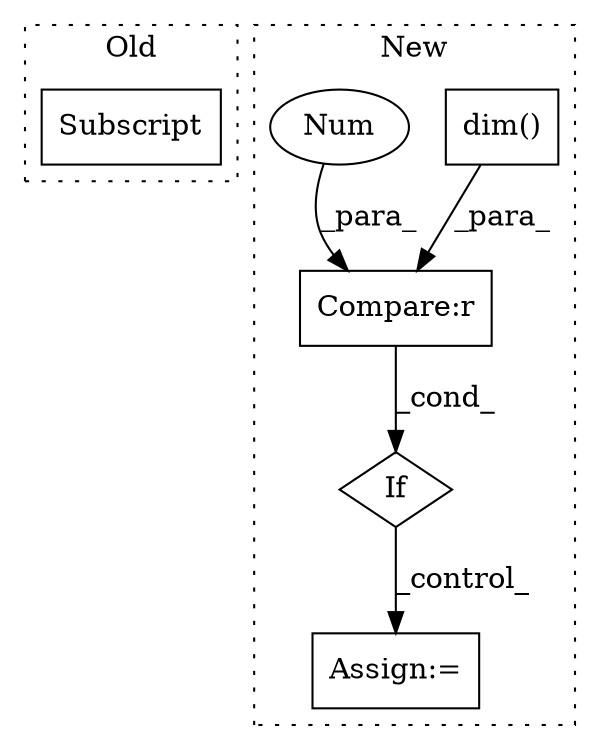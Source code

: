 digraph G {
subgraph cluster0 {
1 [label="Subscript" a="63" s="3537,0" l="13,0" shape="box"];
label = "Old";
style="dotted";
}
subgraph cluster1 {
2 [label="dim()" a="75" s="1808" l="9" shape="box"];
3 [label="Compare:r" a="40" s="1808" l="13" shape="box"];
4 [label="Num" a="76" s="1820" l="1" shape="ellipse"];
5 [label="If" a="96" s="1805" l="3" shape="diamond"];
6 [label="Assign:=" a="68" s="1834" l="3" shape="box"];
label = "New";
style="dotted";
}
2 -> 3 [label="_para_"];
3 -> 5 [label="_cond_"];
4 -> 3 [label="_para_"];
5 -> 6 [label="_control_"];
}